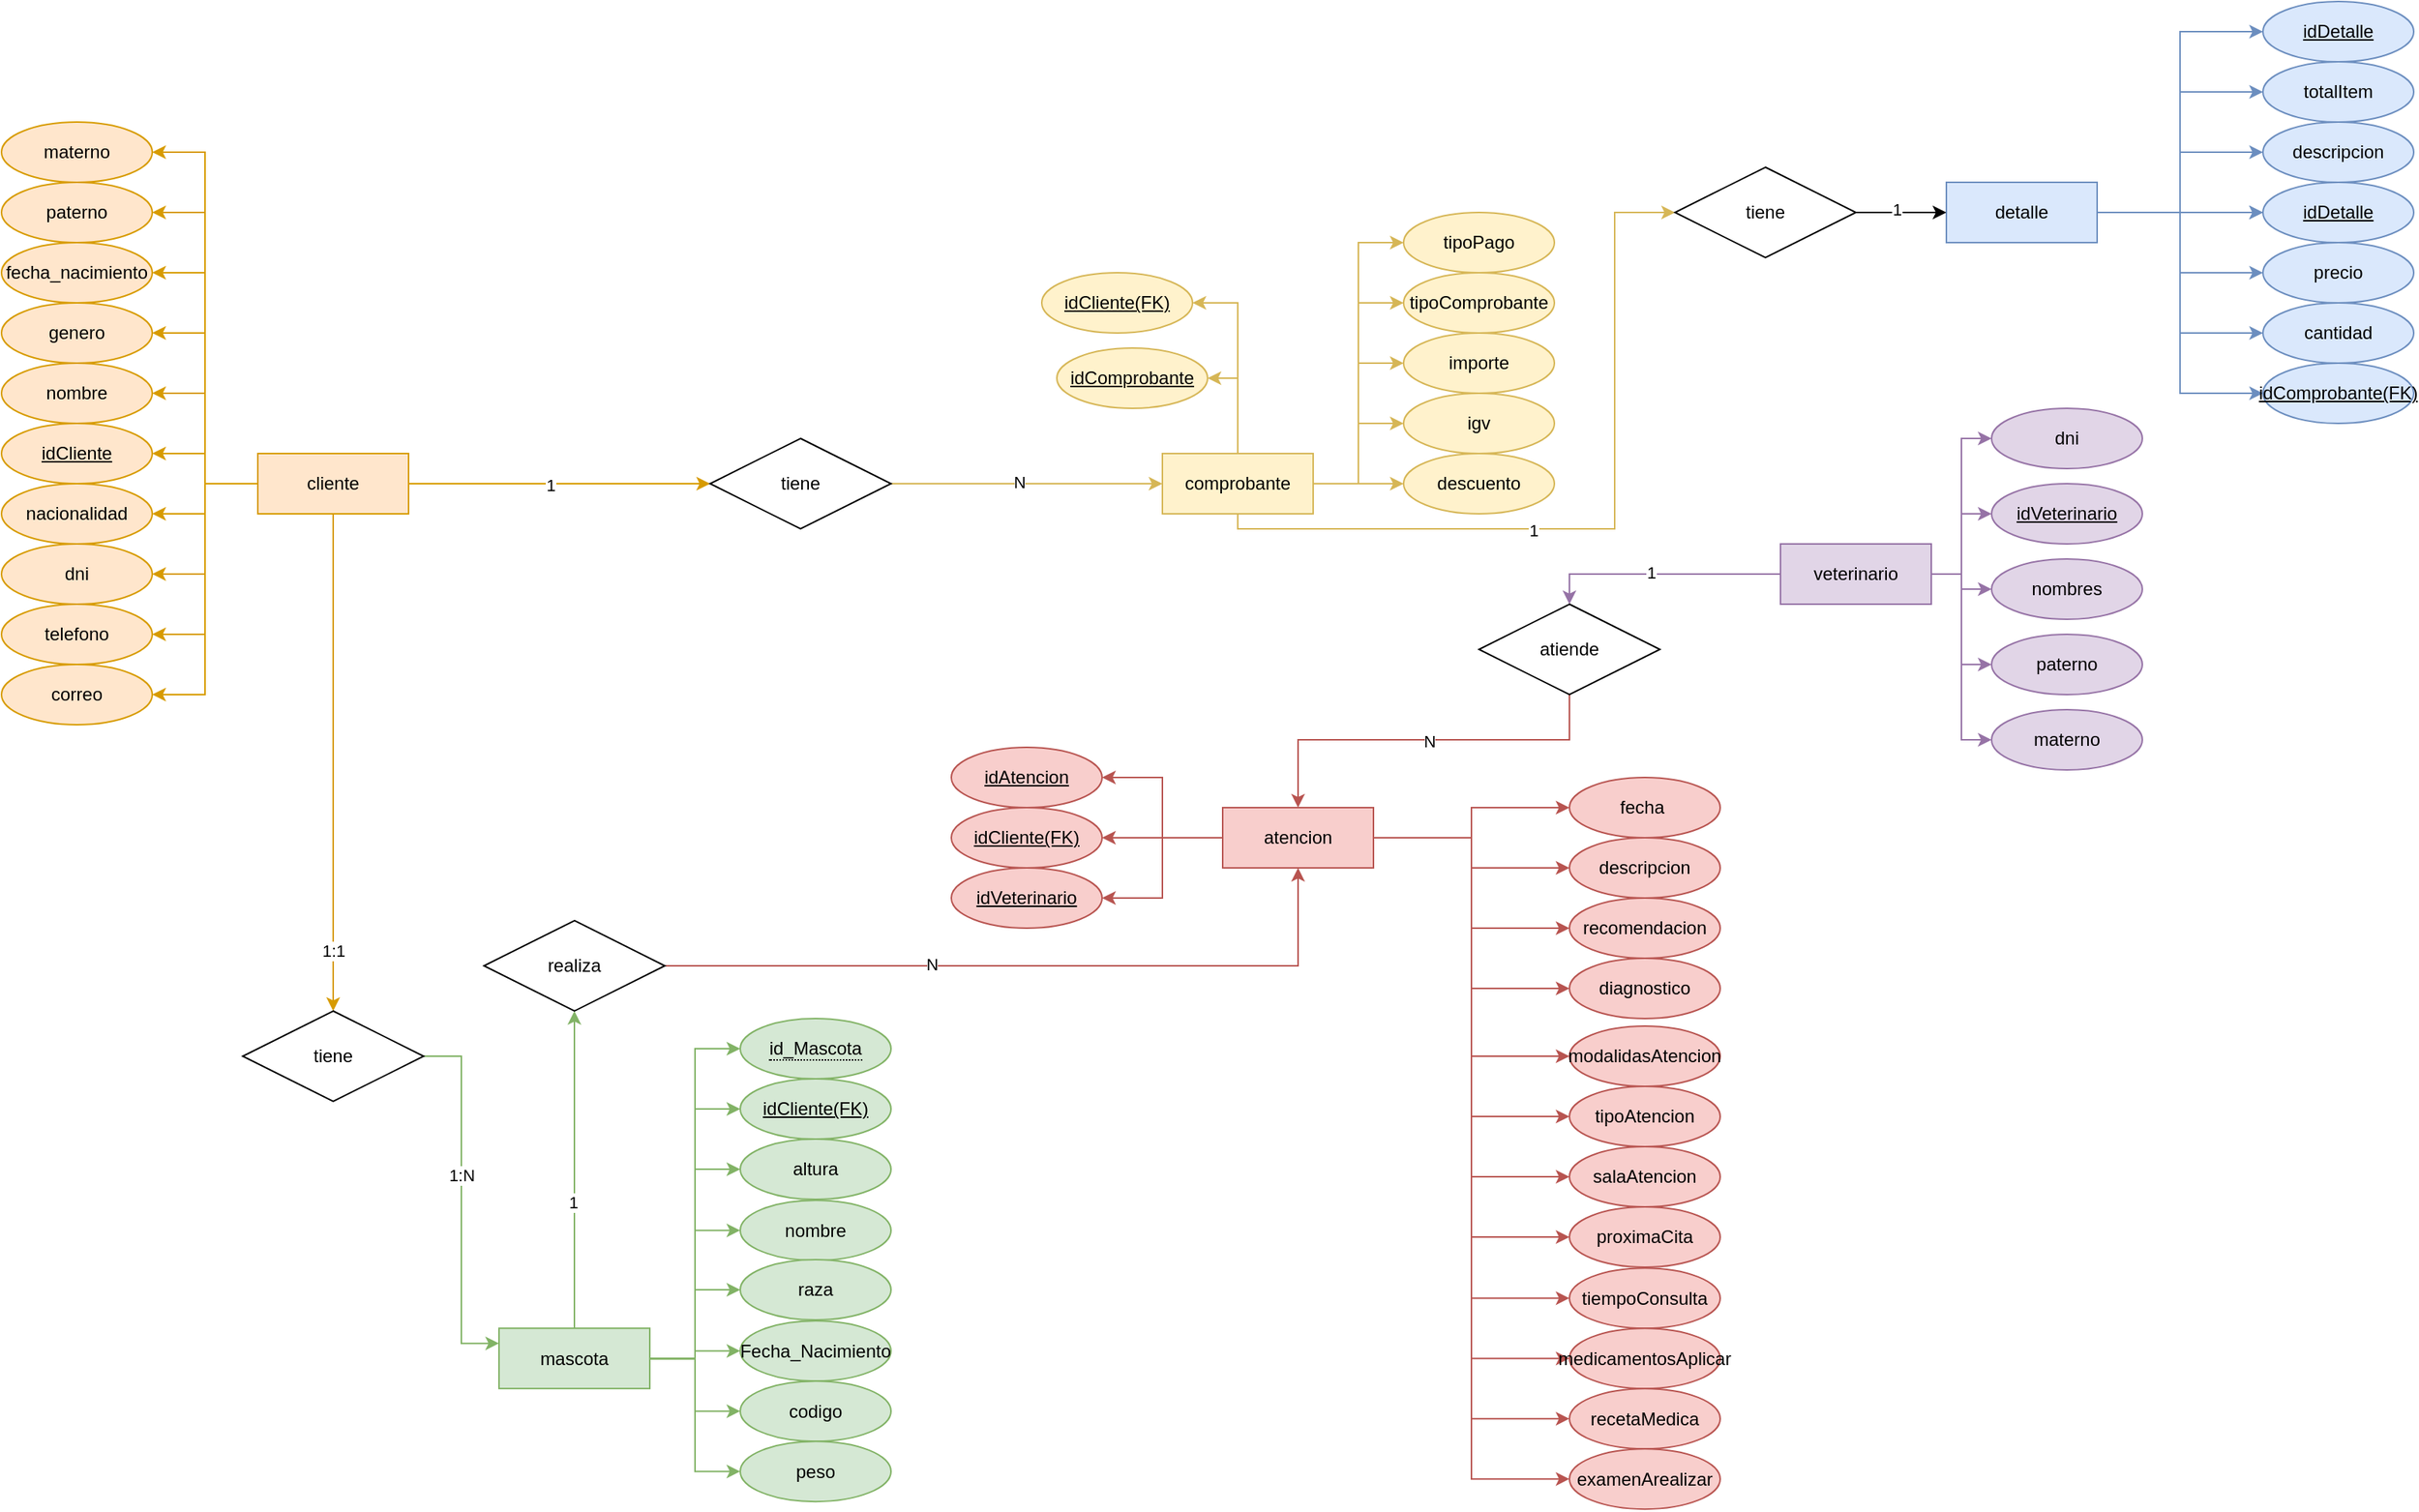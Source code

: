 <mxfile version="24.1.0" type="github">
  <diagram id="R2lEEEUBdFMjLlhIrx00" name="Page-1">
    <mxGraphModel dx="1912" dy="947" grid="1" gridSize="10" guides="1" tooltips="1" connect="1" arrows="1" fold="1" page="1" pageScale="1" pageWidth="850" pageHeight="1100" math="0" shadow="0" extFonts="Permanent Marker^https://fonts.googleapis.com/css?family=Permanent+Marker">
      <root>
        <mxCell id="0" />
        <mxCell id="1" parent="0" />
        <mxCell id="CuKBz9c4DslQXSUQp4ic-17" style="edgeStyle=orthogonalEdgeStyle;rounded=0;orthogonalLoop=1;jettySize=auto;html=1;fillColor=#ffe6cc;strokeColor=#d79b00;" parent="1" source="CuKBz9c4DslQXSUQp4ic-30" target="CuKBz9c4DslQXSUQp4ic-2" edge="1">
          <mxGeometry relative="1" as="geometry" />
        </mxCell>
        <mxCell id="CuKBz9c4DslQXSUQp4ic-51" style="edgeStyle=orthogonalEdgeStyle;rounded=0;orthogonalLoop=1;jettySize=auto;html=1;entryX=0.5;entryY=0;entryDx=0;entryDy=0;fillColor=#ffe6cc;strokeColor=#d79b00;" parent="1" source="CuKBz9c4DslQXSUQp4ic-1" target="CuKBz9c4DslQXSUQp4ic-49" edge="1">
          <mxGeometry relative="1" as="geometry" />
        </mxCell>
        <mxCell id="CuKBz9c4DslQXSUQp4ic-53" value="1:1" style="edgeLabel;html=1;align=center;verticalAlign=middle;resizable=0;points=[];" parent="CuKBz9c4DslQXSUQp4ic-51" vertex="1" connectable="0">
          <mxGeometry x="0.765" y="1" relative="1" as="geometry">
            <mxPoint x="-1" y="-1" as="offset" />
          </mxGeometry>
        </mxCell>
        <mxCell id="Mnk7EjWWNFcZbcmBsbFp-60" value="" style="edgeStyle=orthogonalEdgeStyle;rounded=0;orthogonalLoop=1;jettySize=auto;html=1;fillColor=#ffe6cc;strokeColor=#d79b00;" edge="1" parent="1" source="CuKBz9c4DslQXSUQp4ic-1" target="CuKBz9c4DslQXSUQp4ic-30">
          <mxGeometry relative="1" as="geometry" />
        </mxCell>
        <mxCell id="Mnk7EjWWNFcZbcmBsbFp-61" style="edgeStyle=orthogonalEdgeStyle;rounded=0;orthogonalLoop=1;jettySize=auto;html=1;entryX=1;entryY=0.5;entryDx=0;entryDy=0;fillColor=#ffe6cc;strokeColor=#d79b00;" edge="1" parent="1" source="CuKBz9c4DslQXSUQp4ic-1" target="CuKBz9c4DslQXSUQp4ic-2">
          <mxGeometry relative="1" as="geometry" />
        </mxCell>
        <mxCell id="Mnk7EjWWNFcZbcmBsbFp-62" style="edgeStyle=orthogonalEdgeStyle;rounded=0;orthogonalLoop=1;jettySize=auto;html=1;entryX=1;entryY=0.5;entryDx=0;entryDy=0;fillColor=#ffe6cc;strokeColor=#d79b00;" edge="1" parent="1" source="CuKBz9c4DslQXSUQp4ic-1" target="CuKBz9c4DslQXSUQp4ic-7">
          <mxGeometry relative="1" as="geometry" />
        </mxCell>
        <mxCell id="Mnk7EjWWNFcZbcmBsbFp-63" style="edgeStyle=orthogonalEdgeStyle;rounded=0;orthogonalLoop=1;jettySize=auto;html=1;entryX=1;entryY=0.5;entryDx=0;entryDy=0;fillColor=#ffe6cc;strokeColor=#d79b00;" edge="1" parent="1" source="CuKBz9c4DslQXSUQp4ic-1" target="CuKBz9c4DslQXSUQp4ic-8">
          <mxGeometry relative="1" as="geometry" />
        </mxCell>
        <mxCell id="Mnk7EjWWNFcZbcmBsbFp-64" style="edgeStyle=orthogonalEdgeStyle;rounded=0;orthogonalLoop=1;jettySize=auto;html=1;entryX=1;entryY=0.5;entryDx=0;entryDy=0;fillColor=#ffe6cc;strokeColor=#d79b00;" edge="1" parent="1" source="CuKBz9c4DslQXSUQp4ic-1" target="CuKBz9c4DslQXSUQp4ic-4">
          <mxGeometry relative="1" as="geometry" />
        </mxCell>
        <mxCell id="Mnk7EjWWNFcZbcmBsbFp-65" style="edgeStyle=orthogonalEdgeStyle;rounded=0;orthogonalLoop=1;jettySize=auto;html=1;entryX=1;entryY=0.5;entryDx=0;entryDy=0;fillColor=#ffe6cc;strokeColor=#d79b00;" edge="1" parent="1" source="CuKBz9c4DslQXSUQp4ic-1" target="CuKBz9c4DslQXSUQp4ic-5">
          <mxGeometry relative="1" as="geometry" />
        </mxCell>
        <mxCell id="Mnk7EjWWNFcZbcmBsbFp-66" style="edgeStyle=orthogonalEdgeStyle;rounded=0;orthogonalLoop=1;jettySize=auto;html=1;entryX=1;entryY=0.5;entryDx=0;entryDy=0;fillColor=#ffe6cc;strokeColor=#d79b00;" edge="1" parent="1" source="CuKBz9c4DslQXSUQp4ic-1" target="CuKBz9c4DslQXSUQp4ic-6">
          <mxGeometry relative="1" as="geometry" />
        </mxCell>
        <mxCell id="Mnk7EjWWNFcZbcmBsbFp-67" style="edgeStyle=orthogonalEdgeStyle;rounded=0;orthogonalLoop=1;jettySize=auto;html=1;entryX=1;entryY=0.5;entryDx=0;entryDy=0;fillColor=#ffe6cc;strokeColor=#d79b00;" edge="1" parent="1" source="CuKBz9c4DslQXSUQp4ic-1" target="CuKBz9c4DslQXSUQp4ic-3">
          <mxGeometry relative="1" as="geometry" />
        </mxCell>
        <mxCell id="Mnk7EjWWNFcZbcmBsbFp-68" style="edgeStyle=orthogonalEdgeStyle;rounded=0;orthogonalLoop=1;jettySize=auto;html=1;entryX=1;entryY=0.5;entryDx=0;entryDy=0;fillColor=#ffe6cc;strokeColor=#d79b00;" edge="1" parent="1" source="CuKBz9c4DslQXSUQp4ic-1" target="CuKBz9c4DslQXSUQp4ic-26">
          <mxGeometry relative="1" as="geometry" />
        </mxCell>
        <mxCell id="Mnk7EjWWNFcZbcmBsbFp-69" style="edgeStyle=orthogonalEdgeStyle;rounded=0;orthogonalLoop=1;jettySize=auto;html=1;entryX=1;entryY=0.5;entryDx=0;entryDy=0;fillColor=#ffe6cc;strokeColor=#d79b00;" edge="1" parent="1" source="CuKBz9c4DslQXSUQp4ic-1" target="CuKBz9c4DslQXSUQp4ic-27">
          <mxGeometry relative="1" as="geometry" />
        </mxCell>
        <mxCell id="Mnk7EjWWNFcZbcmBsbFp-71" style="edgeStyle=orthogonalEdgeStyle;rounded=0;orthogonalLoop=1;jettySize=auto;html=1;entryX=0;entryY=0.5;entryDx=0;entryDy=0;fillColor=#ffe6cc;strokeColor=#d79b00;" edge="1" parent="1" source="CuKBz9c4DslQXSUQp4ic-1" target="Mnk7EjWWNFcZbcmBsbFp-70">
          <mxGeometry relative="1" as="geometry" />
        </mxCell>
        <mxCell id="Mnk7EjWWNFcZbcmBsbFp-73" value="1" style="edgeLabel;html=1;align=center;verticalAlign=middle;resizable=0;points=[];" vertex="1" connectable="0" parent="Mnk7EjWWNFcZbcmBsbFp-71">
          <mxGeometry x="-0.063" y="-1" relative="1" as="geometry">
            <mxPoint as="offset" />
          </mxGeometry>
        </mxCell>
        <mxCell id="CuKBz9c4DslQXSUQp4ic-1" value="cliente" style="whiteSpace=wrap;html=1;align=center;fillColor=#ffe6cc;strokeColor=#d79b00;" parent="1" vertex="1">
          <mxGeometry x="180" y="300" width="100" height="40" as="geometry" />
        </mxCell>
        <mxCell id="CuKBz9c4DslQXSUQp4ic-2" value="nombre" style="ellipse;whiteSpace=wrap;html=1;align=center;fillColor=#ffe6cc;strokeColor=#d79b00;" parent="1" vertex="1">
          <mxGeometry x="10" y="240" width="100" height="40" as="geometry" />
        </mxCell>
        <mxCell id="CuKBz9c4DslQXSUQp4ic-3" value="fecha_nacimiento" style="ellipse;whiteSpace=wrap;html=1;align=center;fillColor=#ffe6cc;strokeColor=#d79b00;" parent="1" vertex="1">
          <mxGeometry x="10" y="160" width="100" height="40" as="geometry" />
        </mxCell>
        <mxCell id="CuKBz9c4DslQXSUQp4ic-4" value="dni" style="ellipse;whiteSpace=wrap;html=1;align=center;fillColor=#ffe6cc;strokeColor=#d79b00;" parent="1" vertex="1">
          <mxGeometry x="10" y="360" width="100" height="40" as="geometry" />
        </mxCell>
        <mxCell id="CuKBz9c4DslQXSUQp4ic-5" value="telefono" style="ellipse;whiteSpace=wrap;html=1;align=center;fillColor=#ffe6cc;strokeColor=#d79b00;" parent="1" vertex="1">
          <mxGeometry x="10" y="400" width="100" height="40" as="geometry" />
        </mxCell>
        <mxCell id="CuKBz9c4DslQXSUQp4ic-6" value="correo" style="ellipse;whiteSpace=wrap;html=1;align=center;fillColor=#ffe6cc;strokeColor=#d79b00;" parent="1" vertex="1">
          <mxGeometry x="10" y="440" width="100" height="40" as="geometry" />
        </mxCell>
        <mxCell id="CuKBz9c4DslQXSUQp4ic-7" value="genero" style="ellipse;whiteSpace=wrap;html=1;align=center;fillColor=#ffe6cc;strokeColor=#d79b00;" parent="1" vertex="1">
          <mxGeometry x="10" y="200" width="100" height="40" as="geometry" />
        </mxCell>
        <mxCell id="CuKBz9c4DslQXSUQp4ic-8" value="nacionalidad" style="ellipse;whiteSpace=wrap;html=1;align=center;fillColor=#ffe6cc;strokeColor=#d79b00;" parent="1" vertex="1">
          <mxGeometry x="10" y="320" width="100" height="40" as="geometry" />
        </mxCell>
        <mxCell id="CuKBz9c4DslQXSUQp4ic-26" value="paterno" style="ellipse;whiteSpace=wrap;html=1;align=center;fillColor=#ffe6cc;strokeColor=#d79b00;" parent="1" vertex="1">
          <mxGeometry x="10" y="120" width="100" height="40" as="geometry" />
        </mxCell>
        <mxCell id="CuKBz9c4DslQXSUQp4ic-27" value="materno" style="ellipse;whiteSpace=wrap;html=1;align=center;fillColor=#ffe6cc;strokeColor=#d79b00;" parent="1" vertex="1">
          <mxGeometry x="10" y="80" width="100" height="40" as="geometry" />
        </mxCell>
        <mxCell id="CuKBz9c4DslQXSUQp4ic-92" style="edgeStyle=orthogonalEdgeStyle;rounded=0;orthogonalLoop=1;jettySize=auto;html=1;entryX=0.5;entryY=1;entryDx=0;entryDy=0;fillColor=#d5e8d4;strokeColor=#82b366;" parent="1" source="CuKBz9c4DslQXSUQp4ic-32" target="CuKBz9c4DslQXSUQp4ic-90" edge="1">
          <mxGeometry relative="1" as="geometry" />
        </mxCell>
        <mxCell id="CuKBz9c4DslQXSUQp4ic-93" value="1" style="edgeLabel;html=1;align=center;verticalAlign=middle;resizable=0;points=[];" parent="CuKBz9c4DslQXSUQp4ic-92" vertex="1" connectable="0">
          <mxGeometry x="-0.203" y="1" relative="1" as="geometry">
            <mxPoint as="offset" />
          </mxGeometry>
        </mxCell>
        <mxCell id="Mnk7EjWWNFcZbcmBsbFp-80" style="edgeStyle=orthogonalEdgeStyle;rounded=0;orthogonalLoop=1;jettySize=auto;html=1;entryX=0;entryY=0.5;entryDx=0;entryDy=0;fillColor=#d5e8d4;strokeColor=#82b366;" edge="1" parent="1" source="CuKBz9c4DslQXSUQp4ic-32" target="CuKBz9c4DslQXSUQp4ic-33">
          <mxGeometry relative="1" as="geometry" />
        </mxCell>
        <mxCell id="Mnk7EjWWNFcZbcmBsbFp-81" style="edgeStyle=orthogonalEdgeStyle;rounded=0;orthogonalLoop=1;jettySize=auto;html=1;entryX=0;entryY=0.5;entryDx=0;entryDy=0;fillColor=#d5e8d4;strokeColor=#82b366;" edge="1" parent="1" source="CuKBz9c4DslQXSUQp4ic-32" target="CuKBz9c4DslQXSUQp4ic-60">
          <mxGeometry relative="1" as="geometry" />
        </mxCell>
        <mxCell id="Mnk7EjWWNFcZbcmBsbFp-82" style="edgeStyle=orthogonalEdgeStyle;rounded=0;orthogonalLoop=1;jettySize=auto;html=1;entryX=0;entryY=0.5;entryDx=0;entryDy=0;fillColor=#d5e8d4;strokeColor=#82b366;" edge="1" parent="1" source="CuKBz9c4DslQXSUQp4ic-32" target="CuKBz9c4DslQXSUQp4ic-44">
          <mxGeometry relative="1" as="geometry" />
        </mxCell>
        <mxCell id="Mnk7EjWWNFcZbcmBsbFp-83" style="edgeStyle=orthogonalEdgeStyle;rounded=0;orthogonalLoop=1;jettySize=auto;html=1;entryX=1;entryY=0.5;entryDx=0;entryDy=0;fillColor=#d5e8d4;strokeColor=#82b366;" edge="1" parent="1" source="CuKBz9c4DslQXSUQp4ic-32" target="CuKBz9c4DslQXSUQp4ic-35">
          <mxGeometry relative="1" as="geometry" />
        </mxCell>
        <mxCell id="Mnk7EjWWNFcZbcmBsbFp-84" style="edgeStyle=orthogonalEdgeStyle;rounded=0;orthogonalLoop=1;jettySize=auto;html=1;entryX=0;entryY=0.5;entryDx=0;entryDy=0;fillColor=#d5e8d4;strokeColor=#82b366;" edge="1" parent="1" source="CuKBz9c4DslQXSUQp4ic-32" target="CuKBz9c4DslQXSUQp4ic-36">
          <mxGeometry relative="1" as="geometry" />
        </mxCell>
        <mxCell id="Mnk7EjWWNFcZbcmBsbFp-85" style="edgeStyle=orthogonalEdgeStyle;rounded=0;orthogonalLoop=1;jettySize=auto;html=1;entryX=1;entryY=0.5;entryDx=0;entryDy=0;fillColor=#d5e8d4;strokeColor=#82b366;" edge="1" parent="1" source="CuKBz9c4DslQXSUQp4ic-32" target="CuKBz9c4DslQXSUQp4ic-37">
          <mxGeometry relative="1" as="geometry" />
        </mxCell>
        <mxCell id="Mnk7EjWWNFcZbcmBsbFp-86" style="edgeStyle=orthogonalEdgeStyle;rounded=0;orthogonalLoop=1;jettySize=auto;html=1;entryX=0;entryY=0.5;entryDx=0;entryDy=0;fillColor=#d5e8d4;strokeColor=#82b366;" edge="1" parent="1" source="CuKBz9c4DslQXSUQp4ic-32" target="CuKBz9c4DslQXSUQp4ic-38">
          <mxGeometry relative="1" as="geometry" />
        </mxCell>
        <mxCell id="Mnk7EjWWNFcZbcmBsbFp-87" style="edgeStyle=orthogonalEdgeStyle;rounded=0;orthogonalLoop=1;jettySize=auto;html=1;entryX=0;entryY=0.5;entryDx=0;entryDy=0;fillColor=#d5e8d4;strokeColor=#82b366;" edge="1" parent="1" source="CuKBz9c4DslQXSUQp4ic-32" target="CuKBz9c4DslQXSUQp4ic-45">
          <mxGeometry relative="1" as="geometry" />
        </mxCell>
        <mxCell id="CuKBz9c4DslQXSUQp4ic-32" value="mascota" style="whiteSpace=wrap;html=1;align=center;fillColor=#d5e8d4;strokeColor=#82b366;" parent="1" vertex="1">
          <mxGeometry x="340" y="880.57" width="100" height="40" as="geometry" />
        </mxCell>
        <mxCell id="CuKBz9c4DslQXSUQp4ic-33" value="&lt;span style=&quot;border-bottom: 1px dotted&quot;&gt;id_Mascota&lt;/span&gt;" style="ellipse;whiteSpace=wrap;html=1;align=center;fillColor=#d5e8d4;strokeColor=#82b366;" parent="1" vertex="1">
          <mxGeometry x="500" y="675" width="100" height="40" as="geometry" />
        </mxCell>
        <mxCell id="CuKBz9c4DslQXSUQp4ic-35" value="nombre" style="ellipse;whiteSpace=wrap;html=1;align=center;direction=west;fillColor=#d5e8d4;strokeColor=#82b366;" parent="1" vertex="1">
          <mxGeometry x="500" y="795.57" width="100" height="40" as="geometry" />
        </mxCell>
        <mxCell id="CuKBz9c4DslQXSUQp4ic-36" value="raza" style="ellipse;whiteSpace=wrap;html=1;align=center;fillColor=#d5e8d4;strokeColor=#82b366;" parent="1" vertex="1">
          <mxGeometry x="500" y="835.0" width="100" height="40" as="geometry" />
        </mxCell>
        <mxCell id="CuKBz9c4DslQXSUQp4ic-37" value="Fecha_Nacimiento" style="ellipse;whiteSpace=wrap;html=1;align=center;direction=west;fillColor=#d5e8d4;strokeColor=#82b366;" parent="1" vertex="1">
          <mxGeometry x="500" y="875.57" width="100" height="40" as="geometry" />
        </mxCell>
        <mxCell id="CuKBz9c4DslQXSUQp4ic-38" value="codigo" style="ellipse;whiteSpace=wrap;html=1;align=center;fillColor=#d5e8d4;strokeColor=#82b366;" parent="1" vertex="1">
          <mxGeometry x="500" y="915.57" width="100" height="40" as="geometry" />
        </mxCell>
        <mxCell id="CuKBz9c4DslQXSUQp4ic-44" value="altura" style="ellipse;whiteSpace=wrap;html=1;align=center;fillColor=#d5e8d4;strokeColor=#82b366;" parent="1" vertex="1">
          <mxGeometry x="500" y="755.0" width="100" height="40" as="geometry" />
        </mxCell>
        <mxCell id="CuKBz9c4DslQXSUQp4ic-45" value="peso" style="ellipse;whiteSpace=wrap;html=1;align=center;fillColor=#d5e8d4;strokeColor=#82b366;" parent="1" vertex="1">
          <mxGeometry x="500" y="955.57" width="100" height="40" as="geometry" />
        </mxCell>
        <mxCell id="CuKBz9c4DslQXSUQp4ic-50" style="edgeStyle=orthogonalEdgeStyle;rounded=0;orthogonalLoop=1;jettySize=auto;html=1;entryX=0;entryY=0.25;entryDx=0;entryDy=0;fillColor=#d5e8d4;strokeColor=#82b366;" parent="1" source="CuKBz9c4DslQXSUQp4ic-49" target="CuKBz9c4DslQXSUQp4ic-32" edge="1">
          <mxGeometry relative="1" as="geometry" />
        </mxCell>
        <mxCell id="CuKBz9c4DslQXSUQp4ic-59" value="1:N" style="edgeLabel;html=1;align=center;verticalAlign=middle;resizable=0;points=[];" parent="CuKBz9c4DslQXSUQp4ic-50" vertex="1" connectable="0">
          <mxGeometry x="-0.135" relative="1" as="geometry">
            <mxPoint as="offset" />
          </mxGeometry>
        </mxCell>
        <mxCell id="CuKBz9c4DslQXSUQp4ic-49" value="tiene" style="shape=rhombus;perimeter=rhombusPerimeter;whiteSpace=wrap;html=1;align=center;" parent="1" vertex="1">
          <mxGeometry x="170" y="670" width="120" height="60" as="geometry" />
        </mxCell>
        <mxCell id="CuKBz9c4DslQXSUQp4ic-60" value="idCliente(FK)" style="ellipse;whiteSpace=wrap;html=1;align=center;fontStyle=4;fillColor=#d5e8d4;strokeColor=#82b366;" parent="1" vertex="1">
          <mxGeometry x="500" y="715" width="100" height="40" as="geometry" />
        </mxCell>
        <mxCell id="CuKBz9c4DslQXSUQp4ic-78" style="edgeStyle=orthogonalEdgeStyle;rounded=0;orthogonalLoop=1;jettySize=auto;html=1;entryX=0;entryY=0.5;entryDx=0;entryDy=0;fillColor=#e1d5e7;strokeColor=#9673a6;" parent="1" source="CuKBz9c4DslQXSUQp4ic-64" target="CuKBz9c4DslQXSUQp4ic-76" edge="1">
          <mxGeometry relative="1" as="geometry" />
        </mxCell>
        <mxCell id="CuKBz9c4DslQXSUQp4ic-79" style="edgeStyle=orthogonalEdgeStyle;rounded=0;orthogonalLoop=1;jettySize=auto;html=1;entryX=0;entryY=0.5;entryDx=0;entryDy=0;fillColor=#e1d5e7;strokeColor=#9673a6;" parent="1" source="CuKBz9c4DslQXSUQp4ic-64" target="CuKBz9c4DslQXSUQp4ic-75" edge="1">
          <mxGeometry relative="1" as="geometry" />
        </mxCell>
        <mxCell id="CuKBz9c4DslQXSUQp4ic-80" style="edgeStyle=orthogonalEdgeStyle;rounded=0;orthogonalLoop=1;jettySize=auto;html=1;entryX=0;entryY=0.5;entryDx=0;entryDy=0;fillColor=#e1d5e7;strokeColor=#9673a6;" parent="1" source="CuKBz9c4DslQXSUQp4ic-64" target="CuKBz9c4DslQXSUQp4ic-74" edge="1">
          <mxGeometry relative="1" as="geometry" />
        </mxCell>
        <mxCell id="CuKBz9c4DslQXSUQp4ic-82" style="edgeStyle=orthogonalEdgeStyle;rounded=0;orthogonalLoop=1;jettySize=auto;html=1;entryX=0;entryY=0.5;entryDx=0;entryDy=0;fillColor=#e1d5e7;strokeColor=#9673a6;" parent="1" source="CuKBz9c4DslQXSUQp4ic-64" target="CuKBz9c4DslQXSUQp4ic-65" edge="1">
          <mxGeometry relative="1" as="geometry" />
        </mxCell>
        <mxCell id="CuKBz9c4DslQXSUQp4ic-83" style="edgeStyle=orthogonalEdgeStyle;rounded=0;orthogonalLoop=1;jettySize=auto;html=1;entryX=0;entryY=0.5;entryDx=0;entryDy=0;fillColor=#e1d5e7;strokeColor=#9673a6;" parent="1" source="CuKBz9c4DslQXSUQp4ic-64" target="CuKBz9c4DslQXSUQp4ic-77" edge="1">
          <mxGeometry relative="1" as="geometry" />
        </mxCell>
        <mxCell id="CuKBz9c4DslQXSUQp4ic-96" style="edgeStyle=orthogonalEdgeStyle;rounded=0;orthogonalLoop=1;jettySize=auto;html=1;entryX=0.5;entryY=0;entryDx=0;entryDy=0;fillColor=#e1d5e7;strokeColor=#9673a6;" parent="1" source="CuKBz9c4DslQXSUQp4ic-64" target="CuKBz9c4DslQXSUQp4ic-91" edge="1">
          <mxGeometry relative="1" as="geometry" />
        </mxCell>
        <mxCell id="CuKBz9c4DslQXSUQp4ic-97" value="1" style="edgeLabel;html=1;align=center;verticalAlign=middle;resizable=0;points=[];" parent="CuKBz9c4DslQXSUQp4ic-96" vertex="1" connectable="0">
          <mxGeometry x="0.072" y="-1" relative="1" as="geometry">
            <mxPoint as="offset" />
          </mxGeometry>
        </mxCell>
        <mxCell id="CuKBz9c4DslQXSUQp4ic-64" value="veterinario" style="whiteSpace=wrap;html=1;align=center;fillColor=#e1d5e7;strokeColor=#9673a6;" parent="1" vertex="1">
          <mxGeometry x="1190" y="360" width="100" height="40" as="geometry" />
        </mxCell>
        <mxCell id="CuKBz9c4DslQXSUQp4ic-65" value="nombres" style="ellipse;whiteSpace=wrap;html=1;align=center;fillColor=#e1d5e7;strokeColor=#9673a6;" parent="1" vertex="1">
          <mxGeometry x="1330" y="370" width="100" height="40" as="geometry" />
        </mxCell>
        <mxCell id="CuKBz9c4DslQXSUQp4ic-74" value="paterno" style="ellipse;whiteSpace=wrap;html=1;align=center;fillColor=#e1d5e7;strokeColor=#9673a6;" parent="1" vertex="1">
          <mxGeometry x="1330" y="420" width="100" height="40" as="geometry" />
        </mxCell>
        <mxCell id="CuKBz9c4DslQXSUQp4ic-75" value="materno" style="ellipse;whiteSpace=wrap;html=1;align=center;fillColor=#e1d5e7;strokeColor=#9673a6;" parent="1" vertex="1">
          <mxGeometry x="1330" y="470" width="100" height="40" as="geometry" />
        </mxCell>
        <mxCell id="CuKBz9c4DslQXSUQp4ic-76" value="dni" style="ellipse;whiteSpace=wrap;html=1;align=center;fillColor=#e1d5e7;strokeColor=#9673a6;" parent="1" vertex="1">
          <mxGeometry x="1330" y="270" width="100" height="40" as="geometry" />
        </mxCell>
        <mxCell id="CuKBz9c4DslQXSUQp4ic-77" value="idVeterinario" style="ellipse;whiteSpace=wrap;html=1;align=center;fontStyle=4;fillColor=#e1d5e7;strokeColor=#9673a6;" parent="1" vertex="1">
          <mxGeometry x="1330" y="320" width="100" height="40" as="geometry" />
        </mxCell>
        <mxCell id="CuKBz9c4DslQXSUQp4ic-101" style="edgeStyle=orthogonalEdgeStyle;rounded=0;orthogonalLoop=1;jettySize=auto;html=1;entryX=1;entryY=0.5;entryDx=0;entryDy=0;fillColor=#f8cecc;strokeColor=#b85450;" parent="1" source="CuKBz9c4DslQXSUQp4ic-89" target="CuKBz9c4DslQXSUQp4ic-100" edge="1">
          <mxGeometry relative="1" as="geometry" />
        </mxCell>
        <mxCell id="CuKBz9c4DslQXSUQp4ic-103" style="edgeStyle=orthogonalEdgeStyle;rounded=0;orthogonalLoop=1;jettySize=auto;html=1;entryX=1;entryY=0.5;entryDx=0;entryDy=0;fillColor=#f8cecc;strokeColor=#b85450;" parent="1" source="CuKBz9c4DslQXSUQp4ic-89" target="CuKBz9c4DslQXSUQp4ic-102" edge="1">
          <mxGeometry relative="1" as="geometry" />
        </mxCell>
        <mxCell id="CuKBz9c4DslQXSUQp4ic-105" style="edgeStyle=orthogonalEdgeStyle;rounded=0;orthogonalLoop=1;jettySize=auto;html=1;entryX=1;entryY=0.5;entryDx=0;entryDy=0;fillColor=#f8cecc;strokeColor=#b85450;" parent="1" source="CuKBz9c4DslQXSUQp4ic-89" target="CuKBz9c4DslQXSUQp4ic-104" edge="1">
          <mxGeometry relative="1" as="geometry" />
        </mxCell>
        <mxCell id="CuKBz9c4DslQXSUQp4ic-108" style="edgeStyle=orthogonalEdgeStyle;rounded=0;orthogonalLoop=1;jettySize=auto;html=1;entryX=0;entryY=0.5;entryDx=0;entryDy=0;fillColor=#f8cecc;strokeColor=#b85450;" parent="1" source="CuKBz9c4DslQXSUQp4ic-89" target="CuKBz9c4DslQXSUQp4ic-106" edge="1">
          <mxGeometry relative="1" as="geometry" />
        </mxCell>
        <mxCell id="CuKBz9c4DslQXSUQp4ic-110" style="edgeStyle=orthogonalEdgeStyle;rounded=0;orthogonalLoop=1;jettySize=auto;html=1;entryX=0;entryY=0.5;entryDx=0;entryDy=0;fillColor=#f8cecc;strokeColor=#b85450;" parent="1" source="CuKBz9c4DslQXSUQp4ic-89" target="CuKBz9c4DslQXSUQp4ic-107" edge="1">
          <mxGeometry relative="1" as="geometry" />
        </mxCell>
        <mxCell id="Mnk7EjWWNFcZbcmBsbFp-16" style="edgeStyle=orthogonalEdgeStyle;rounded=0;orthogonalLoop=1;jettySize=auto;html=1;entryX=0;entryY=0.5;entryDx=0;entryDy=0;fillColor=#f8cecc;strokeColor=#b85450;" edge="1" parent="1" source="CuKBz9c4DslQXSUQp4ic-89" target="Mnk7EjWWNFcZbcmBsbFp-12">
          <mxGeometry relative="1" as="geometry" />
        </mxCell>
        <mxCell id="Mnk7EjWWNFcZbcmBsbFp-17" style="edgeStyle=orthogonalEdgeStyle;rounded=0;orthogonalLoop=1;jettySize=auto;html=1;entryX=0;entryY=0.5;entryDx=0;entryDy=0;fillColor=#f8cecc;strokeColor=#b85450;" edge="1" parent="1" source="CuKBz9c4DslQXSUQp4ic-89" target="Mnk7EjWWNFcZbcmBsbFp-13">
          <mxGeometry relative="1" as="geometry" />
        </mxCell>
        <mxCell id="Mnk7EjWWNFcZbcmBsbFp-18" style="edgeStyle=orthogonalEdgeStyle;rounded=0;orthogonalLoop=1;jettySize=auto;html=1;entryX=0;entryY=0.5;entryDx=0;entryDy=0;fillColor=#f8cecc;strokeColor=#b85450;" edge="1" parent="1" source="CuKBz9c4DslQXSUQp4ic-89" target="Mnk7EjWWNFcZbcmBsbFp-14">
          <mxGeometry relative="1" as="geometry" />
        </mxCell>
        <mxCell id="Mnk7EjWWNFcZbcmBsbFp-27" style="edgeStyle=orthogonalEdgeStyle;rounded=0;orthogonalLoop=1;jettySize=auto;html=1;entryX=0;entryY=0.5;entryDx=0;entryDy=0;fillColor=#f8cecc;strokeColor=#b85450;" edge="1" parent="1" source="CuKBz9c4DslQXSUQp4ic-89" target="Mnk7EjWWNFcZbcmBsbFp-26">
          <mxGeometry relative="1" as="geometry" />
        </mxCell>
        <mxCell id="Mnk7EjWWNFcZbcmBsbFp-28" style="edgeStyle=orthogonalEdgeStyle;rounded=0;orthogonalLoop=1;jettySize=auto;html=1;entryX=0;entryY=0.5;entryDx=0;entryDy=0;fillColor=#f8cecc;strokeColor=#b85450;" edge="1" parent="1" source="CuKBz9c4DslQXSUQp4ic-89" target="Mnk7EjWWNFcZbcmBsbFp-25">
          <mxGeometry relative="1" as="geometry" />
        </mxCell>
        <mxCell id="Mnk7EjWWNFcZbcmBsbFp-29" style="edgeStyle=orthogonalEdgeStyle;rounded=0;orthogonalLoop=1;jettySize=auto;html=1;entryX=0;entryY=0.5;entryDx=0;entryDy=0;fillColor=#f8cecc;strokeColor=#b85450;" edge="1" parent="1" source="CuKBz9c4DslQXSUQp4ic-89" target="Mnk7EjWWNFcZbcmBsbFp-24">
          <mxGeometry relative="1" as="geometry" />
        </mxCell>
        <mxCell id="Mnk7EjWWNFcZbcmBsbFp-30" style="edgeStyle=orthogonalEdgeStyle;rounded=0;orthogonalLoop=1;jettySize=auto;html=1;entryX=0;entryY=0.5;entryDx=0;entryDy=0;fillColor=#f8cecc;strokeColor=#b85450;" edge="1" parent="1" source="CuKBz9c4DslQXSUQp4ic-89" target="Mnk7EjWWNFcZbcmBsbFp-23">
          <mxGeometry relative="1" as="geometry" />
        </mxCell>
        <mxCell id="Mnk7EjWWNFcZbcmBsbFp-31" style="edgeStyle=orthogonalEdgeStyle;rounded=0;orthogonalLoop=1;jettySize=auto;html=1;entryX=0;entryY=0.5;entryDx=0;entryDy=0;fillColor=#f8cecc;strokeColor=#b85450;" edge="1" parent="1" source="CuKBz9c4DslQXSUQp4ic-89" target="Mnk7EjWWNFcZbcmBsbFp-20">
          <mxGeometry relative="1" as="geometry" />
        </mxCell>
        <mxCell id="Mnk7EjWWNFcZbcmBsbFp-32" style="edgeStyle=orthogonalEdgeStyle;rounded=0;orthogonalLoop=1;jettySize=auto;html=1;entryX=0;entryY=0.5;entryDx=0;entryDy=0;fillColor=#f8cecc;strokeColor=#b85450;" edge="1" parent="1" source="CuKBz9c4DslQXSUQp4ic-89" target="Mnk7EjWWNFcZbcmBsbFp-21">
          <mxGeometry relative="1" as="geometry" />
        </mxCell>
        <mxCell id="Mnk7EjWWNFcZbcmBsbFp-33" style="edgeStyle=orthogonalEdgeStyle;rounded=0;orthogonalLoop=1;jettySize=auto;html=1;entryX=0;entryY=0.5;entryDx=0;entryDy=0;fillColor=#f8cecc;strokeColor=#b85450;" edge="1" parent="1" source="CuKBz9c4DslQXSUQp4ic-89" target="Mnk7EjWWNFcZbcmBsbFp-22">
          <mxGeometry relative="1" as="geometry" />
        </mxCell>
        <mxCell id="CuKBz9c4DslQXSUQp4ic-89" value="atencion" style="whiteSpace=wrap;html=1;align=center;fillColor=#f8cecc;strokeColor=#b85450;" parent="1" vertex="1">
          <mxGeometry x="820" y="535" width="100" height="40" as="geometry" />
        </mxCell>
        <mxCell id="CuKBz9c4DslQXSUQp4ic-94" style="edgeStyle=orthogonalEdgeStyle;rounded=0;orthogonalLoop=1;jettySize=auto;html=1;entryX=0.5;entryY=1;entryDx=0;entryDy=0;fillColor=#f8cecc;strokeColor=#b85450;" parent="1" source="CuKBz9c4DslQXSUQp4ic-90" target="CuKBz9c4DslQXSUQp4ic-89" edge="1">
          <mxGeometry relative="1" as="geometry" />
        </mxCell>
        <mxCell id="CuKBz9c4DslQXSUQp4ic-95" value="N" style="edgeLabel;html=1;align=center;verticalAlign=middle;resizable=0;points=[];" parent="CuKBz9c4DslQXSUQp4ic-94" vertex="1" connectable="0">
          <mxGeometry x="-0.271" y="1" relative="1" as="geometry">
            <mxPoint as="offset" />
          </mxGeometry>
        </mxCell>
        <mxCell id="CuKBz9c4DslQXSUQp4ic-90" value="realiza" style="shape=rhombus;perimeter=rhombusPerimeter;whiteSpace=wrap;html=1;align=center;" parent="1" vertex="1">
          <mxGeometry x="330" y="610" width="120" height="60" as="geometry" />
        </mxCell>
        <mxCell id="CuKBz9c4DslQXSUQp4ic-98" style="edgeStyle=orthogonalEdgeStyle;rounded=0;orthogonalLoop=1;jettySize=auto;html=1;entryX=0.5;entryY=0;entryDx=0;entryDy=0;fillColor=#f8cecc;strokeColor=#b85450;" parent="1" source="CuKBz9c4DslQXSUQp4ic-91" target="CuKBz9c4DslQXSUQp4ic-89" edge="1">
          <mxGeometry relative="1" as="geometry">
            <Array as="points">
              <mxPoint x="1050" y="490" />
              <mxPoint x="870" y="490" />
            </Array>
          </mxGeometry>
        </mxCell>
        <mxCell id="CuKBz9c4DslQXSUQp4ic-99" value="N" style="edgeLabel;html=1;align=center;verticalAlign=middle;resizable=0;points=[];" parent="CuKBz9c4DslQXSUQp4ic-98" vertex="1" connectable="0">
          <mxGeometry x="-0.031" y="1" relative="1" as="geometry">
            <mxPoint as="offset" />
          </mxGeometry>
        </mxCell>
        <mxCell id="CuKBz9c4DslQXSUQp4ic-91" value="atiende" style="shape=rhombus;perimeter=rhombusPerimeter;whiteSpace=wrap;html=1;align=center;" parent="1" vertex="1">
          <mxGeometry x="990" y="400" width="120" height="60" as="geometry" />
        </mxCell>
        <mxCell id="CuKBz9c4DslQXSUQp4ic-100" value="idAtencion" style="ellipse;whiteSpace=wrap;html=1;align=center;fontStyle=4;fillColor=#f8cecc;strokeColor=#b85450;" parent="1" vertex="1">
          <mxGeometry x="640" y="495" width="100" height="40" as="geometry" />
        </mxCell>
        <mxCell id="CuKBz9c4DslQXSUQp4ic-102" value="idCliente(FK)" style="ellipse;whiteSpace=wrap;html=1;align=center;fontStyle=4;fillColor=#f8cecc;strokeColor=#b85450;" parent="1" vertex="1">
          <mxGeometry x="640" y="535" width="100" height="40" as="geometry" />
        </mxCell>
        <mxCell id="CuKBz9c4DslQXSUQp4ic-104" value="idVeterinario" style="ellipse;whiteSpace=wrap;html=1;align=center;fontStyle=4;fillColor=#f8cecc;strokeColor=#b85450;" parent="1" vertex="1">
          <mxGeometry x="640" y="575" width="100" height="40" as="geometry" />
        </mxCell>
        <mxCell id="CuKBz9c4DslQXSUQp4ic-106" value="fecha&amp;nbsp;" style="ellipse;whiteSpace=wrap;html=1;align=center;fillColor=#f8cecc;strokeColor=#b85450;" parent="1" vertex="1">
          <mxGeometry x="1050" y="515" width="100" height="40" as="geometry" />
        </mxCell>
        <mxCell id="CuKBz9c4DslQXSUQp4ic-107" value="descripcion" style="ellipse;whiteSpace=wrap;html=1;align=center;fillColor=#f8cecc;strokeColor=#b85450;" parent="1" vertex="1">
          <mxGeometry x="1050" y="555" width="100" height="40" as="geometry" />
        </mxCell>
        <mxCell id="Mnk7EjWWNFcZbcmBsbFp-12" value="recomendacion" style="ellipse;whiteSpace=wrap;html=1;align=center;fillColor=#f8cecc;strokeColor=#b85450;" vertex="1" parent="1">
          <mxGeometry x="1050" y="595" width="100" height="40" as="geometry" />
        </mxCell>
        <mxCell id="Mnk7EjWWNFcZbcmBsbFp-13" value="diagnostico" style="ellipse;whiteSpace=wrap;html=1;align=center;fillColor=#f8cecc;strokeColor=#b85450;" vertex="1" parent="1">
          <mxGeometry x="1050" y="635" width="100" height="40" as="geometry" />
        </mxCell>
        <mxCell id="Mnk7EjWWNFcZbcmBsbFp-14" value="modalidasAtencion" style="ellipse;whiteSpace=wrap;html=1;align=center;fillColor=#f8cecc;strokeColor=#b85450;" vertex="1" parent="1">
          <mxGeometry x="1050" y="680" width="100" height="40" as="geometry" />
        </mxCell>
        <mxCell id="Mnk7EjWWNFcZbcmBsbFp-20" value="tipoAtencion" style="ellipse;whiteSpace=wrap;html=1;align=center;fillColor=#f8cecc;strokeColor=#b85450;" vertex="1" parent="1">
          <mxGeometry x="1050" y="720" width="100" height="40" as="geometry" />
        </mxCell>
        <mxCell id="Mnk7EjWWNFcZbcmBsbFp-21" value="salaAtencion" style="ellipse;whiteSpace=wrap;html=1;align=center;fillColor=#f8cecc;strokeColor=#b85450;" vertex="1" parent="1">
          <mxGeometry x="1050" y="760" width="100" height="40" as="geometry" />
        </mxCell>
        <mxCell id="Mnk7EjWWNFcZbcmBsbFp-22" value="proximaCita" style="ellipse;whiteSpace=wrap;html=1;align=center;fillColor=#f8cecc;strokeColor=#b85450;" vertex="1" parent="1">
          <mxGeometry x="1050" y="800" width="100" height="40" as="geometry" />
        </mxCell>
        <mxCell id="Mnk7EjWWNFcZbcmBsbFp-23" value="tiempoConsulta" style="ellipse;whiteSpace=wrap;html=1;align=center;fillColor=#f8cecc;strokeColor=#b85450;" vertex="1" parent="1">
          <mxGeometry x="1050" y="840.57" width="100" height="40" as="geometry" />
        </mxCell>
        <mxCell id="Mnk7EjWWNFcZbcmBsbFp-24" value="medicamentosAplicar" style="ellipse;whiteSpace=wrap;html=1;align=center;fillColor=#f8cecc;strokeColor=#b85450;" vertex="1" parent="1">
          <mxGeometry x="1050" y="880.57" width="100" height="40" as="geometry" />
        </mxCell>
        <mxCell id="Mnk7EjWWNFcZbcmBsbFp-25" value="recetaMedica" style="ellipse;whiteSpace=wrap;html=1;align=center;fillColor=#f8cecc;strokeColor=#b85450;" vertex="1" parent="1">
          <mxGeometry x="1050" y="920.57" width="100" height="40" as="geometry" />
        </mxCell>
        <mxCell id="Mnk7EjWWNFcZbcmBsbFp-26" value="examenArealizar" style="ellipse;whiteSpace=wrap;html=1;align=center;fillColor=#f8cecc;strokeColor=#b85450;" vertex="1" parent="1">
          <mxGeometry x="1050" y="960.57" width="100" height="40" as="geometry" />
        </mxCell>
        <mxCell id="Mnk7EjWWNFcZbcmBsbFp-46" style="edgeStyle=orthogonalEdgeStyle;rounded=0;orthogonalLoop=1;jettySize=auto;html=1;entryX=0;entryY=0.5;entryDx=0;entryDy=0;fillColor=#fff2cc;strokeColor=#d6b656;" edge="1" parent="1" source="Mnk7EjWWNFcZbcmBsbFp-36" target="Mnk7EjWWNFcZbcmBsbFp-39">
          <mxGeometry relative="1" as="geometry" />
        </mxCell>
        <mxCell id="Mnk7EjWWNFcZbcmBsbFp-49" style="edgeStyle=orthogonalEdgeStyle;rounded=0;orthogonalLoop=1;jettySize=auto;html=1;entryX=0;entryY=0.5;entryDx=0;entryDy=0;fillColor=#fff2cc;strokeColor=#d6b656;" edge="1" parent="1" source="Mnk7EjWWNFcZbcmBsbFp-36" target="Mnk7EjWWNFcZbcmBsbFp-41">
          <mxGeometry relative="1" as="geometry" />
        </mxCell>
        <mxCell id="Mnk7EjWWNFcZbcmBsbFp-50" style="edgeStyle=orthogonalEdgeStyle;rounded=0;orthogonalLoop=1;jettySize=auto;html=1;entryX=0;entryY=0.5;entryDx=0;entryDy=0;fillColor=#fff2cc;strokeColor=#d6b656;" edge="1" parent="1" source="Mnk7EjWWNFcZbcmBsbFp-36" target="Mnk7EjWWNFcZbcmBsbFp-42">
          <mxGeometry relative="1" as="geometry" />
        </mxCell>
        <mxCell id="Mnk7EjWWNFcZbcmBsbFp-51" style="edgeStyle=orthogonalEdgeStyle;rounded=0;orthogonalLoop=1;jettySize=auto;html=1;entryX=0;entryY=0.5;entryDx=0;entryDy=0;fillColor=#fff2cc;strokeColor=#d6b656;" edge="1" parent="1" source="Mnk7EjWWNFcZbcmBsbFp-36" target="Mnk7EjWWNFcZbcmBsbFp-43">
          <mxGeometry relative="1" as="geometry" />
        </mxCell>
        <mxCell id="Mnk7EjWWNFcZbcmBsbFp-52" style="edgeStyle=orthogonalEdgeStyle;rounded=0;orthogonalLoop=1;jettySize=auto;html=1;entryX=0;entryY=0.5;entryDx=0;entryDy=0;fillColor=#fff2cc;strokeColor=#d6b656;" edge="1" parent="1" source="Mnk7EjWWNFcZbcmBsbFp-36" target="Mnk7EjWWNFcZbcmBsbFp-44">
          <mxGeometry relative="1" as="geometry" />
        </mxCell>
        <mxCell id="Mnk7EjWWNFcZbcmBsbFp-53" style="edgeStyle=orthogonalEdgeStyle;rounded=0;orthogonalLoop=1;jettySize=auto;html=1;entryX=1;entryY=0.5;entryDx=0;entryDy=0;fillColor=#fff2cc;strokeColor=#d6b656;" edge="1" parent="1" source="Mnk7EjWWNFcZbcmBsbFp-36" target="Mnk7EjWWNFcZbcmBsbFp-38">
          <mxGeometry relative="1" as="geometry" />
        </mxCell>
        <mxCell id="Mnk7EjWWNFcZbcmBsbFp-78" style="edgeStyle=orthogonalEdgeStyle;rounded=0;orthogonalLoop=1;jettySize=auto;html=1;entryX=1;entryY=0.5;entryDx=0;entryDy=0;fillColor=#fff2cc;strokeColor=#d6b656;" edge="1" parent="1" source="Mnk7EjWWNFcZbcmBsbFp-36" target="Mnk7EjWWNFcZbcmBsbFp-77">
          <mxGeometry relative="1" as="geometry" />
        </mxCell>
        <mxCell id="Mnk7EjWWNFcZbcmBsbFp-100" style="edgeStyle=orthogonalEdgeStyle;rounded=0;orthogonalLoop=1;jettySize=auto;html=1;entryX=0;entryY=0.5;entryDx=0;entryDy=0;fillColor=#fff2cc;strokeColor=#d6b656;" edge="1" parent="1" source="Mnk7EjWWNFcZbcmBsbFp-36" target="Mnk7EjWWNFcZbcmBsbFp-89">
          <mxGeometry relative="1" as="geometry">
            <Array as="points">
              <mxPoint x="830" y="350" />
              <mxPoint x="1080" y="350" />
              <mxPoint x="1080" y="140" />
            </Array>
          </mxGeometry>
        </mxCell>
        <mxCell id="Mnk7EjWWNFcZbcmBsbFp-109" value="1" style="edgeLabel;html=1;align=center;verticalAlign=middle;resizable=0;points=[];" vertex="1" connectable="0" parent="Mnk7EjWWNFcZbcmBsbFp-100">
          <mxGeometry x="-0.195" y="-1" relative="1" as="geometry">
            <mxPoint as="offset" />
          </mxGeometry>
        </mxCell>
        <mxCell id="Mnk7EjWWNFcZbcmBsbFp-36" value="comprobante" style="whiteSpace=wrap;html=1;align=center;fillColor=#fff2cc;strokeColor=#d6b656;" vertex="1" parent="1">
          <mxGeometry x="780" y="300" width="100" height="40" as="geometry" />
        </mxCell>
        <mxCell id="Mnk7EjWWNFcZbcmBsbFp-38" value="idComprobante" style="ellipse;whiteSpace=wrap;html=1;align=center;fontStyle=4;fillColor=#fff2cc;strokeColor=#d6b656;" vertex="1" parent="1">
          <mxGeometry x="710" y="230" width="100" height="40" as="geometry" />
        </mxCell>
        <mxCell id="Mnk7EjWWNFcZbcmBsbFp-39" value="tipoPago" style="ellipse;whiteSpace=wrap;html=1;align=center;fillColor=#fff2cc;strokeColor=#d6b656;" vertex="1" parent="1">
          <mxGeometry x="940" y="140" width="100" height="40" as="geometry" />
        </mxCell>
        <mxCell id="Mnk7EjWWNFcZbcmBsbFp-41" value="tipoComprobante" style="ellipse;whiteSpace=wrap;html=1;align=center;fillColor=#fff2cc;strokeColor=#d6b656;" vertex="1" parent="1">
          <mxGeometry x="940" y="180" width="100" height="40" as="geometry" />
        </mxCell>
        <mxCell id="Mnk7EjWWNFcZbcmBsbFp-42" value="importe" style="ellipse;whiteSpace=wrap;html=1;align=center;fillColor=#fff2cc;strokeColor=#d6b656;" vertex="1" parent="1">
          <mxGeometry x="940" y="220" width="100" height="40" as="geometry" />
        </mxCell>
        <mxCell id="Mnk7EjWWNFcZbcmBsbFp-43" value="igv" style="ellipse;whiteSpace=wrap;html=1;align=center;fillColor=#fff2cc;strokeColor=#d6b656;" vertex="1" parent="1">
          <mxGeometry x="940" y="260" width="100" height="40" as="geometry" />
        </mxCell>
        <mxCell id="Mnk7EjWWNFcZbcmBsbFp-44" value="descuento" style="ellipse;whiteSpace=wrap;html=1;align=center;fillColor=#fff2cc;strokeColor=#d6b656;" vertex="1" parent="1">
          <mxGeometry x="940" y="300" width="100" height="40" as="geometry" />
        </mxCell>
        <mxCell id="CuKBz9c4DslQXSUQp4ic-30" value="idCliente" style="ellipse;whiteSpace=wrap;html=1;align=center;fontStyle=4;fillColor=#ffe6cc;strokeColor=#d79b00;" parent="1" vertex="1">
          <mxGeometry x="10" y="280" width="100" height="40" as="geometry" />
        </mxCell>
        <mxCell id="Mnk7EjWWNFcZbcmBsbFp-72" style="edgeStyle=orthogonalEdgeStyle;rounded=0;orthogonalLoop=1;jettySize=auto;html=1;entryX=0;entryY=0.5;entryDx=0;entryDy=0;fillColor=#fff2cc;strokeColor=#d6b656;" edge="1" parent="1" source="Mnk7EjWWNFcZbcmBsbFp-70" target="Mnk7EjWWNFcZbcmBsbFp-36">
          <mxGeometry relative="1" as="geometry" />
        </mxCell>
        <mxCell id="Mnk7EjWWNFcZbcmBsbFp-76" value="N" style="edgeLabel;html=1;align=center;verticalAlign=middle;resizable=0;points=[];" vertex="1" connectable="0" parent="Mnk7EjWWNFcZbcmBsbFp-72">
          <mxGeometry x="-0.058" y="1" relative="1" as="geometry">
            <mxPoint as="offset" />
          </mxGeometry>
        </mxCell>
        <mxCell id="Mnk7EjWWNFcZbcmBsbFp-70" value="tiene" style="shape=rhombus;perimeter=rhombusPerimeter;whiteSpace=wrap;html=1;align=center;" vertex="1" parent="1">
          <mxGeometry x="480" y="290" width="120" height="60" as="geometry" />
        </mxCell>
        <mxCell id="Mnk7EjWWNFcZbcmBsbFp-77" value="idCliente(FK)" style="ellipse;whiteSpace=wrap;html=1;align=center;fontStyle=4;fillColor=#fff2cc;strokeColor=#d6b656;" vertex="1" parent="1">
          <mxGeometry x="700" y="180" width="100" height="40" as="geometry" />
        </mxCell>
        <mxCell id="Mnk7EjWWNFcZbcmBsbFp-94" value="" style="edgeStyle=orthogonalEdgeStyle;rounded=0;orthogonalLoop=1;jettySize=auto;html=1;fillColor=#dae8fc;strokeColor=#6c8ebf;" edge="1" parent="1" source="Mnk7EjWWNFcZbcmBsbFp-88" target="Mnk7EjWWNFcZbcmBsbFp-92">
          <mxGeometry relative="1" as="geometry" />
        </mxCell>
        <mxCell id="Mnk7EjWWNFcZbcmBsbFp-95" value="" style="edgeStyle=orthogonalEdgeStyle;rounded=0;orthogonalLoop=1;jettySize=auto;html=1;fillColor=#dae8fc;strokeColor=#6c8ebf;" edge="1" parent="1" source="Mnk7EjWWNFcZbcmBsbFp-88" target="Mnk7EjWWNFcZbcmBsbFp-92">
          <mxGeometry relative="1" as="geometry" />
        </mxCell>
        <mxCell id="Mnk7EjWWNFcZbcmBsbFp-102" style="edgeStyle=orthogonalEdgeStyle;rounded=0;orthogonalLoop=1;jettySize=auto;html=1;entryX=0;entryY=0.5;entryDx=0;entryDy=0;fillColor=#dae8fc;strokeColor=#6c8ebf;" edge="1" parent="1" source="Mnk7EjWWNFcZbcmBsbFp-88" target="Mnk7EjWWNFcZbcmBsbFp-96">
          <mxGeometry relative="1" as="geometry" />
        </mxCell>
        <mxCell id="Mnk7EjWWNFcZbcmBsbFp-103" style="edgeStyle=orthogonalEdgeStyle;rounded=0;orthogonalLoop=1;jettySize=auto;html=1;entryX=0;entryY=0.5;entryDx=0;entryDy=0;fillColor=#dae8fc;strokeColor=#6c8ebf;" edge="1" parent="1" source="Mnk7EjWWNFcZbcmBsbFp-88" target="Mnk7EjWWNFcZbcmBsbFp-97">
          <mxGeometry relative="1" as="geometry" />
        </mxCell>
        <mxCell id="Mnk7EjWWNFcZbcmBsbFp-105" style="edgeStyle=orthogonalEdgeStyle;rounded=0;orthogonalLoop=1;jettySize=auto;html=1;entryX=0;entryY=0.5;entryDx=0;entryDy=0;fillColor=#dae8fc;strokeColor=#6c8ebf;" edge="1" parent="1" source="Mnk7EjWWNFcZbcmBsbFp-88" target="Mnk7EjWWNFcZbcmBsbFp-99">
          <mxGeometry relative="1" as="geometry" />
        </mxCell>
        <mxCell id="Mnk7EjWWNFcZbcmBsbFp-108" style="edgeStyle=orthogonalEdgeStyle;rounded=0;orthogonalLoop=1;jettySize=auto;html=1;entryX=0;entryY=0.5;entryDx=0;entryDy=0;fillColor=#dae8fc;strokeColor=#6c8ebf;" edge="1" parent="1" source="Mnk7EjWWNFcZbcmBsbFp-88" target="Mnk7EjWWNFcZbcmBsbFp-106">
          <mxGeometry relative="1" as="geometry" />
        </mxCell>
        <mxCell id="Mnk7EjWWNFcZbcmBsbFp-111" style="edgeStyle=orthogonalEdgeStyle;rounded=0;orthogonalLoop=1;jettySize=auto;html=1;entryX=0;entryY=0.5;entryDx=0;entryDy=0;fillColor=#dae8fc;strokeColor=#6c8ebf;" edge="1" parent="1" source="Mnk7EjWWNFcZbcmBsbFp-88" target="Mnk7EjWWNFcZbcmBsbFp-98">
          <mxGeometry relative="1" as="geometry" />
        </mxCell>
        <mxCell id="Mnk7EjWWNFcZbcmBsbFp-113" style="edgeStyle=orthogonalEdgeStyle;rounded=0;orthogonalLoop=1;jettySize=auto;html=1;entryX=0;entryY=0.5;entryDx=0;entryDy=0;fillColor=#dae8fc;strokeColor=#6c8ebf;" edge="1" parent="1" source="Mnk7EjWWNFcZbcmBsbFp-88" target="Mnk7EjWWNFcZbcmBsbFp-112">
          <mxGeometry relative="1" as="geometry" />
        </mxCell>
        <mxCell id="Mnk7EjWWNFcZbcmBsbFp-88" value="detalle" style="whiteSpace=wrap;html=1;align=center;fillColor=#dae8fc;strokeColor=#6c8ebf;" vertex="1" parent="1">
          <mxGeometry x="1300" y="120" width="100" height="40" as="geometry" />
        </mxCell>
        <mxCell id="Mnk7EjWWNFcZbcmBsbFp-115" value="" style="edgeStyle=orthogonalEdgeStyle;rounded=0;orthogonalLoop=1;jettySize=auto;html=1;" edge="1" parent="1" source="Mnk7EjWWNFcZbcmBsbFp-89" target="Mnk7EjWWNFcZbcmBsbFp-88">
          <mxGeometry relative="1" as="geometry" />
        </mxCell>
        <mxCell id="Mnk7EjWWNFcZbcmBsbFp-116" value="1" style="edgeLabel;html=1;align=center;verticalAlign=middle;resizable=0;points=[];" vertex="1" connectable="0" parent="Mnk7EjWWNFcZbcmBsbFp-115">
          <mxGeometry x="-0.1" y="2" relative="1" as="geometry">
            <mxPoint as="offset" />
          </mxGeometry>
        </mxCell>
        <mxCell id="Mnk7EjWWNFcZbcmBsbFp-89" value="tiene" style="shape=rhombus;perimeter=rhombusPerimeter;whiteSpace=wrap;html=1;align=center;" vertex="1" parent="1">
          <mxGeometry x="1120" y="110" width="120" height="60" as="geometry" />
        </mxCell>
        <mxCell id="Mnk7EjWWNFcZbcmBsbFp-92" value="idDetalle" style="ellipse;whiteSpace=wrap;html=1;align=center;fontStyle=4;fillColor=#dae8fc;strokeColor=#6c8ebf;" vertex="1" parent="1">
          <mxGeometry x="1510" y="120" width="100" height="40" as="geometry" />
        </mxCell>
        <mxCell id="Mnk7EjWWNFcZbcmBsbFp-96" value="descripcion" style="ellipse;whiteSpace=wrap;html=1;align=center;fillColor=#dae8fc;strokeColor=#6c8ebf;" vertex="1" parent="1">
          <mxGeometry x="1510" y="80" width="100" height="40" as="geometry" />
        </mxCell>
        <mxCell id="Mnk7EjWWNFcZbcmBsbFp-97" value="precio" style="ellipse;whiteSpace=wrap;html=1;align=center;fillColor=#dae8fc;strokeColor=#6c8ebf;" vertex="1" parent="1">
          <mxGeometry x="1510" y="160" width="100" height="40" as="geometry" />
        </mxCell>
        <mxCell id="Mnk7EjWWNFcZbcmBsbFp-98" value="cantidad" style="ellipse;whiteSpace=wrap;html=1;align=center;fillColor=#dae8fc;strokeColor=#6c8ebf;" vertex="1" parent="1">
          <mxGeometry x="1510" y="200" width="100" height="40" as="geometry" />
        </mxCell>
        <mxCell id="Mnk7EjWWNFcZbcmBsbFp-99" value="totalItem" style="ellipse;whiteSpace=wrap;html=1;align=center;fillColor=#dae8fc;strokeColor=#6c8ebf;" vertex="1" parent="1">
          <mxGeometry x="1510" y="40" width="100" height="40" as="geometry" />
        </mxCell>
        <mxCell id="Mnk7EjWWNFcZbcmBsbFp-106" value="idDetalle" style="ellipse;whiteSpace=wrap;html=1;align=center;fontStyle=4;fillColor=#dae8fc;strokeColor=#6c8ebf;" vertex="1" parent="1">
          <mxGeometry x="1510" width="100" height="40" as="geometry" />
        </mxCell>
        <mxCell id="Mnk7EjWWNFcZbcmBsbFp-112" value="idComprobante(FK)" style="ellipse;whiteSpace=wrap;html=1;align=center;fontStyle=4;fillColor=#dae8fc;strokeColor=#6c8ebf;" vertex="1" parent="1">
          <mxGeometry x="1510" y="240" width="100" height="40" as="geometry" />
        </mxCell>
      </root>
    </mxGraphModel>
  </diagram>
</mxfile>
